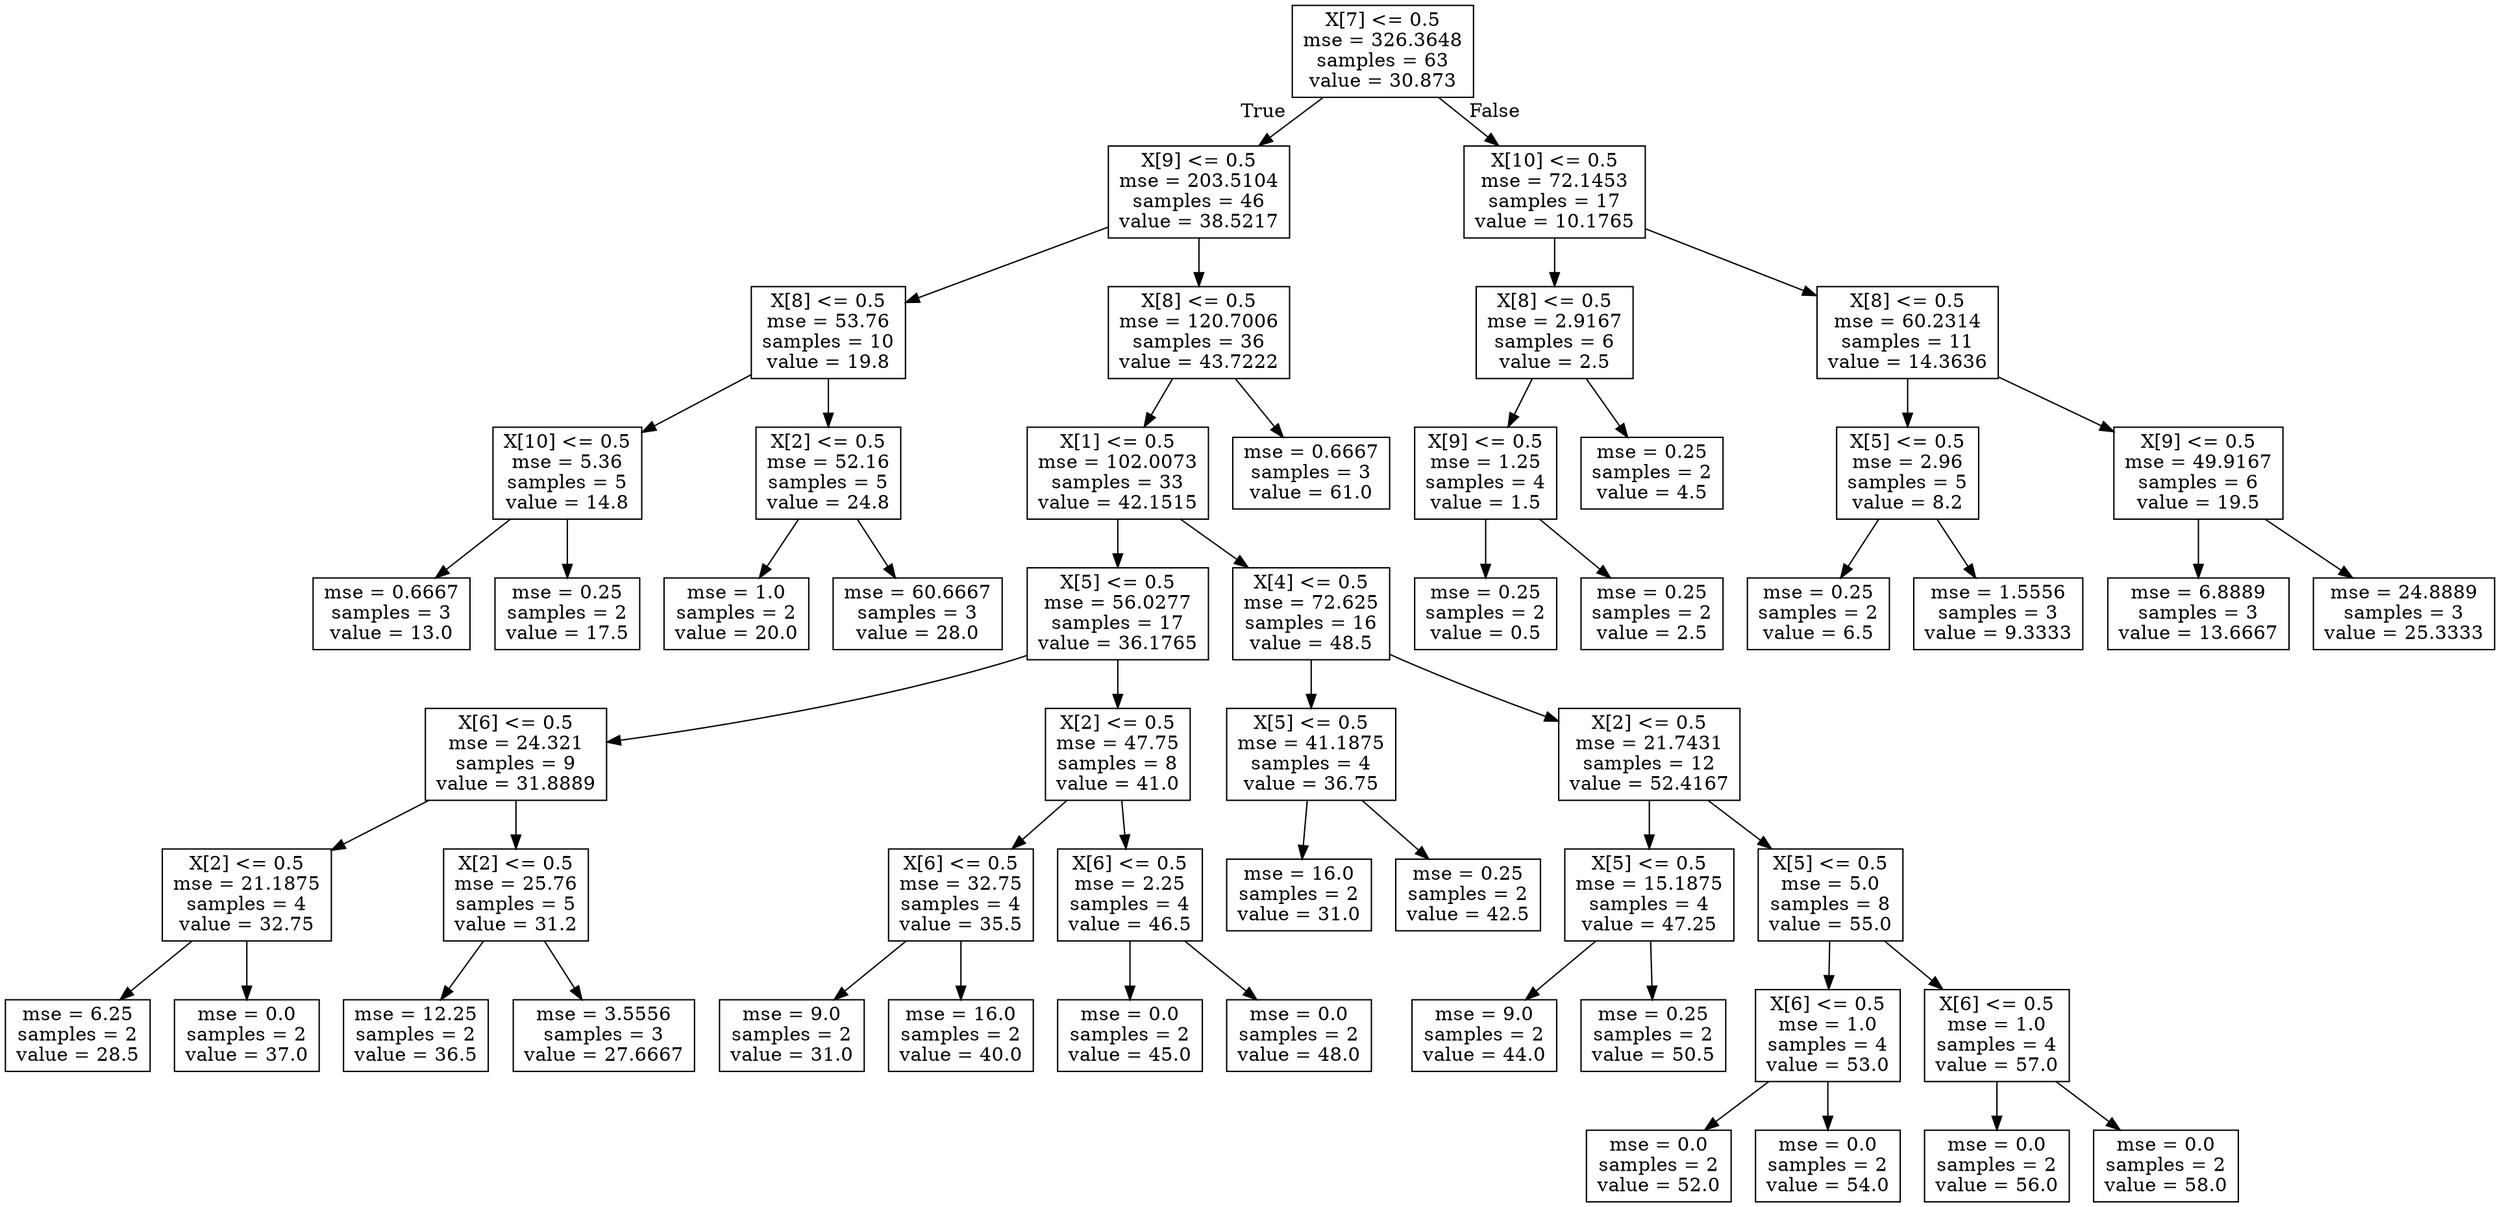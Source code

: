 digraph Tree {
node [shape=box] ;
0 [label="X[7] <= 0.5\nmse = 326.3648\nsamples = 63\nvalue = 30.873"] ;
1 [label="X[9] <= 0.5\nmse = 203.5104\nsamples = 46\nvalue = 38.5217"] ;
0 -> 1 [labeldistance=2.5, labelangle=45, headlabel="True"] ;
2 [label="X[8] <= 0.5\nmse = 53.76\nsamples = 10\nvalue = 19.8"] ;
1 -> 2 ;
3 [label="X[10] <= 0.5\nmse = 5.36\nsamples = 5\nvalue = 14.8"] ;
2 -> 3 ;
4 [label="mse = 0.6667\nsamples = 3\nvalue = 13.0"] ;
3 -> 4 ;
5 [label="mse = 0.25\nsamples = 2\nvalue = 17.5"] ;
3 -> 5 ;
6 [label="X[2] <= 0.5\nmse = 52.16\nsamples = 5\nvalue = 24.8"] ;
2 -> 6 ;
7 [label="mse = 1.0\nsamples = 2\nvalue = 20.0"] ;
6 -> 7 ;
8 [label="mse = 60.6667\nsamples = 3\nvalue = 28.0"] ;
6 -> 8 ;
9 [label="X[8] <= 0.5\nmse = 120.7006\nsamples = 36\nvalue = 43.7222"] ;
1 -> 9 ;
10 [label="X[1] <= 0.5\nmse = 102.0073\nsamples = 33\nvalue = 42.1515"] ;
9 -> 10 ;
11 [label="X[5] <= 0.5\nmse = 56.0277\nsamples = 17\nvalue = 36.1765"] ;
10 -> 11 ;
12 [label="X[6] <= 0.5\nmse = 24.321\nsamples = 9\nvalue = 31.8889"] ;
11 -> 12 ;
13 [label="X[2] <= 0.5\nmse = 21.1875\nsamples = 4\nvalue = 32.75"] ;
12 -> 13 ;
14 [label="mse = 6.25\nsamples = 2\nvalue = 28.5"] ;
13 -> 14 ;
15 [label="mse = 0.0\nsamples = 2\nvalue = 37.0"] ;
13 -> 15 ;
16 [label="X[2] <= 0.5\nmse = 25.76\nsamples = 5\nvalue = 31.2"] ;
12 -> 16 ;
17 [label="mse = 12.25\nsamples = 2\nvalue = 36.5"] ;
16 -> 17 ;
18 [label="mse = 3.5556\nsamples = 3\nvalue = 27.6667"] ;
16 -> 18 ;
19 [label="X[2] <= 0.5\nmse = 47.75\nsamples = 8\nvalue = 41.0"] ;
11 -> 19 ;
20 [label="X[6] <= 0.5\nmse = 32.75\nsamples = 4\nvalue = 35.5"] ;
19 -> 20 ;
21 [label="mse = 9.0\nsamples = 2\nvalue = 31.0"] ;
20 -> 21 ;
22 [label="mse = 16.0\nsamples = 2\nvalue = 40.0"] ;
20 -> 22 ;
23 [label="X[6] <= 0.5\nmse = 2.25\nsamples = 4\nvalue = 46.5"] ;
19 -> 23 ;
24 [label="mse = 0.0\nsamples = 2\nvalue = 45.0"] ;
23 -> 24 ;
25 [label="mse = 0.0\nsamples = 2\nvalue = 48.0"] ;
23 -> 25 ;
26 [label="X[4] <= 0.5\nmse = 72.625\nsamples = 16\nvalue = 48.5"] ;
10 -> 26 ;
27 [label="X[5] <= 0.5\nmse = 41.1875\nsamples = 4\nvalue = 36.75"] ;
26 -> 27 ;
28 [label="mse = 16.0\nsamples = 2\nvalue = 31.0"] ;
27 -> 28 ;
29 [label="mse = 0.25\nsamples = 2\nvalue = 42.5"] ;
27 -> 29 ;
30 [label="X[2] <= 0.5\nmse = 21.7431\nsamples = 12\nvalue = 52.4167"] ;
26 -> 30 ;
31 [label="X[5] <= 0.5\nmse = 15.1875\nsamples = 4\nvalue = 47.25"] ;
30 -> 31 ;
32 [label="mse = 9.0\nsamples = 2\nvalue = 44.0"] ;
31 -> 32 ;
33 [label="mse = 0.25\nsamples = 2\nvalue = 50.5"] ;
31 -> 33 ;
34 [label="X[5] <= 0.5\nmse = 5.0\nsamples = 8\nvalue = 55.0"] ;
30 -> 34 ;
35 [label="X[6] <= 0.5\nmse = 1.0\nsamples = 4\nvalue = 53.0"] ;
34 -> 35 ;
36 [label="mse = 0.0\nsamples = 2\nvalue = 52.0"] ;
35 -> 36 ;
37 [label="mse = 0.0\nsamples = 2\nvalue = 54.0"] ;
35 -> 37 ;
38 [label="X[6] <= 0.5\nmse = 1.0\nsamples = 4\nvalue = 57.0"] ;
34 -> 38 ;
39 [label="mse = 0.0\nsamples = 2\nvalue = 56.0"] ;
38 -> 39 ;
40 [label="mse = 0.0\nsamples = 2\nvalue = 58.0"] ;
38 -> 40 ;
41 [label="mse = 0.6667\nsamples = 3\nvalue = 61.0"] ;
9 -> 41 ;
42 [label="X[10] <= 0.5\nmse = 72.1453\nsamples = 17\nvalue = 10.1765"] ;
0 -> 42 [labeldistance=2.5, labelangle=-45, headlabel="False"] ;
43 [label="X[8] <= 0.5\nmse = 2.9167\nsamples = 6\nvalue = 2.5"] ;
42 -> 43 ;
44 [label="X[9] <= 0.5\nmse = 1.25\nsamples = 4\nvalue = 1.5"] ;
43 -> 44 ;
45 [label="mse = 0.25\nsamples = 2\nvalue = 0.5"] ;
44 -> 45 ;
46 [label="mse = 0.25\nsamples = 2\nvalue = 2.5"] ;
44 -> 46 ;
47 [label="mse = 0.25\nsamples = 2\nvalue = 4.5"] ;
43 -> 47 ;
48 [label="X[8] <= 0.5\nmse = 60.2314\nsamples = 11\nvalue = 14.3636"] ;
42 -> 48 ;
49 [label="X[5] <= 0.5\nmse = 2.96\nsamples = 5\nvalue = 8.2"] ;
48 -> 49 ;
50 [label="mse = 0.25\nsamples = 2\nvalue = 6.5"] ;
49 -> 50 ;
51 [label="mse = 1.5556\nsamples = 3\nvalue = 9.3333"] ;
49 -> 51 ;
52 [label="X[9] <= 0.5\nmse = 49.9167\nsamples = 6\nvalue = 19.5"] ;
48 -> 52 ;
53 [label="mse = 6.8889\nsamples = 3\nvalue = 13.6667"] ;
52 -> 53 ;
54 [label="mse = 24.8889\nsamples = 3\nvalue = 25.3333"] ;
52 -> 54 ;
}